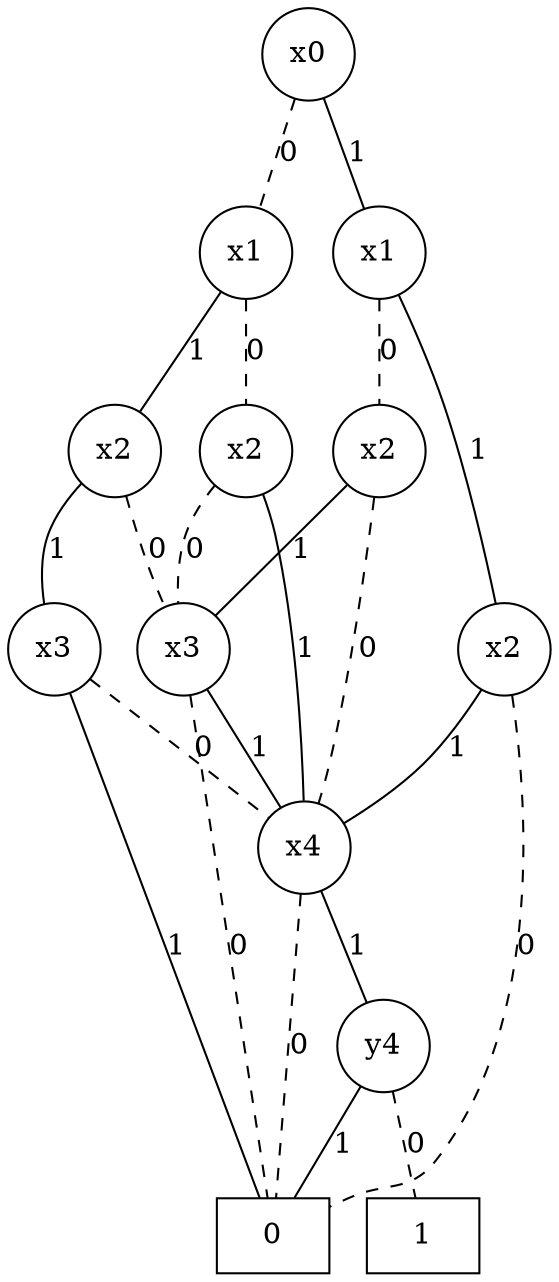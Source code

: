 graph BDD { n140010008739456 [label=0,shape=box]; n140010000916888 [label=1,shape=box]; n140009992909040 [label="y4",shape=circle]; n140009993102616 [label="x4",shape=circle]; n140009993103288 [label="x3",shape=circle]; n140009993022768 [label="x2",shape=circle]; n140009993019632 [label="x3",shape=circle]; n140009993021648 [label="x2",shape=circle]; n140009993021424 [label="x1",shape=circle]; n140009993023328 [label="x2",shape=circle]; n140009993020584 [label="x2",shape=circle]; n140009993020528 [label="x1",shape=circle]; n140009993020080 [label="x0",shape=circle]; n140009992909040 -- n140010000916888 [label=0,style=dashed]; n140009992909040 -- n140010008739456 [label=1]; n140009993102616 -- n140010008739456 [label=0,style=dashed]; n140009993102616 -- n140009992909040 [label=1]; n140009993103288 -- n140010008739456 [label=0,style=dashed]; n140009993103288 -- n140009993102616 [label=1]; n140009993022768 -- n140009993103288 [label=0,style=dashed]; n140009993022768 -- n140009993102616 [label=1]; n140009993019632 -- n140009993102616 [label=0,style=dashed]; n140009993019632 -- n140010008739456 [label=1]; n140009993021648 -- n140009993103288 [label=0,style=dashed]; n140009993021648 -- n140009993019632 [label=1]; n140009993021424 -- n140009993022768 [label=0,style=dashed]; n140009993021424 -- n140009993021648 [label=1]; n140009993023328 -- n140009993102616 [label=0,style=dashed]; n140009993023328 -- n140009993103288 [label=1]; n140009993020584 -- n140010008739456 [label=0,style=dashed]; n140009993020584 -- n140009993102616 [label=1]; n140009993020528 -- n140009993023328 [label=0,style=dashed]; n140009993020528 -- n140009993020584 [label=1]; n140009993020080 -- n140009993021424 [label=0,style=dashed]; n140009993020080 -- n140009993020528 [label=1]; }
